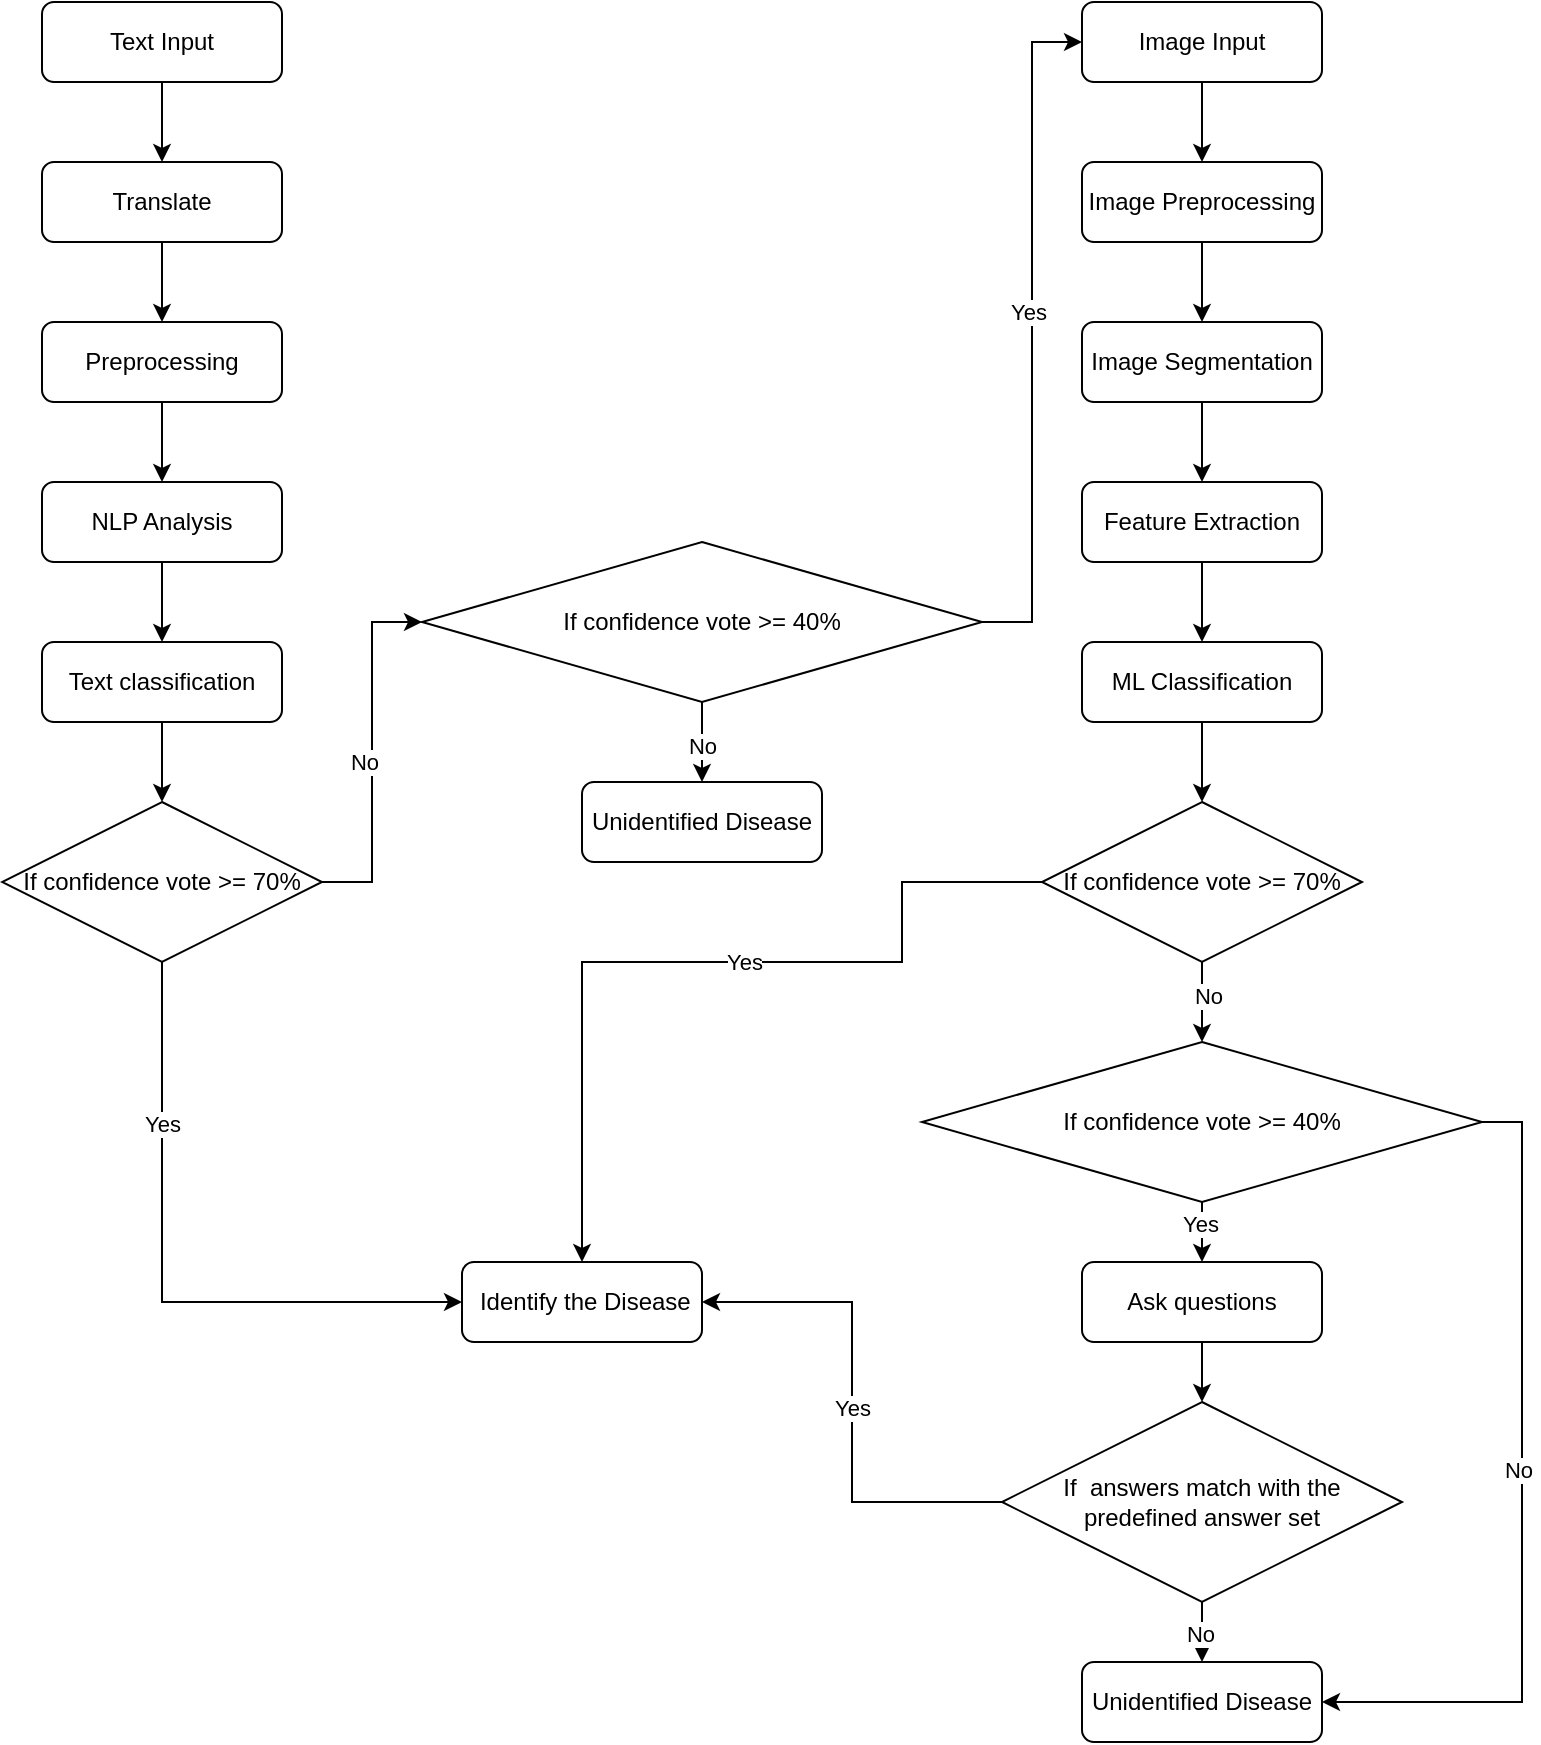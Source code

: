 <mxfile version="28.0.6" pages="3">
  <diagram id="C5RBs43oDa-KdzZeNtuy" name="Page-1">
    <mxGraphModel dx="1042" dy="535" grid="1" gridSize="10" guides="1" tooltips="1" connect="1" arrows="1" fold="1" page="1" pageScale="1" pageWidth="827" pageHeight="1169" math="0" shadow="0">
      <root>
        <mxCell id="WIyWlLk6GJQsqaUBKTNV-0" />
        <mxCell id="WIyWlLk6GJQsqaUBKTNV-1" parent="WIyWlLk6GJQsqaUBKTNV-0" />
        <mxCell id="y5q8pNPmptv7JC56ZKwA-35" style="edgeStyle=orthogonalEdgeStyle;rounded=0;orthogonalLoop=1;jettySize=auto;html=1;exitX=0.5;exitY=1;exitDx=0;exitDy=0;entryX=0.5;entryY=0;entryDx=0;entryDy=0;" parent="WIyWlLk6GJQsqaUBKTNV-1" source="y5q8pNPmptv7JC56ZKwA-0" target="y5q8pNPmptv7JC56ZKwA-2" edge="1">
          <mxGeometry relative="1" as="geometry" />
        </mxCell>
        <mxCell id="y5q8pNPmptv7JC56ZKwA-0" value="Text Input" style="rounded=1;whiteSpace=wrap;html=1;" parent="WIyWlLk6GJQsqaUBKTNV-1" vertex="1">
          <mxGeometry x="40" y="164" width="120" height="40" as="geometry" />
        </mxCell>
        <mxCell id="y5q8pNPmptv7JC56ZKwA-30" style="edgeStyle=orthogonalEdgeStyle;rounded=0;orthogonalLoop=1;jettySize=auto;html=1;entryX=0.5;entryY=0;entryDx=0;entryDy=0;" parent="WIyWlLk6GJQsqaUBKTNV-1" source="y5q8pNPmptv7JC56ZKwA-1" target="y5q8pNPmptv7JC56ZKwA-6" edge="1">
          <mxGeometry relative="1" as="geometry" />
        </mxCell>
        <mxCell id="y5q8pNPmptv7JC56ZKwA-1" value="Image Input" style="rounded=1;whiteSpace=wrap;html=1;" parent="WIyWlLk6GJQsqaUBKTNV-1" vertex="1">
          <mxGeometry x="560" y="164" width="120" height="40" as="geometry" />
        </mxCell>
        <mxCell id="y5q8pNPmptv7JC56ZKwA-37" style="edgeStyle=orthogonalEdgeStyle;rounded=0;orthogonalLoop=1;jettySize=auto;html=1;exitX=0.5;exitY=1;exitDx=0;exitDy=0;entryX=0.5;entryY=0;entryDx=0;entryDy=0;" parent="WIyWlLk6GJQsqaUBKTNV-1" source="y5q8pNPmptv7JC56ZKwA-2" target="y5q8pNPmptv7JC56ZKwA-3" edge="1">
          <mxGeometry relative="1" as="geometry" />
        </mxCell>
        <mxCell id="y5q8pNPmptv7JC56ZKwA-2" value="Translate" style="rounded=1;whiteSpace=wrap;html=1;" parent="WIyWlLk6GJQsqaUBKTNV-1" vertex="1">
          <mxGeometry x="40" y="244" width="120" height="40" as="geometry" />
        </mxCell>
        <mxCell id="y5q8pNPmptv7JC56ZKwA-38" style="edgeStyle=orthogonalEdgeStyle;rounded=0;orthogonalLoop=1;jettySize=auto;html=1;exitX=0.5;exitY=1;exitDx=0;exitDy=0;entryX=0.5;entryY=0;entryDx=0;entryDy=0;" parent="WIyWlLk6GJQsqaUBKTNV-1" source="y5q8pNPmptv7JC56ZKwA-3" target="y5q8pNPmptv7JC56ZKwA-4" edge="1">
          <mxGeometry relative="1" as="geometry" />
        </mxCell>
        <mxCell id="y5q8pNPmptv7JC56ZKwA-3" value="Preprocessing" style="rounded=1;whiteSpace=wrap;html=1;" parent="WIyWlLk6GJQsqaUBKTNV-1" vertex="1">
          <mxGeometry x="40" y="324" width="120" height="40" as="geometry" />
        </mxCell>
        <mxCell id="y5q8pNPmptv7JC56ZKwA-39" style="edgeStyle=orthogonalEdgeStyle;rounded=0;orthogonalLoop=1;jettySize=auto;html=1;exitX=0.5;exitY=1;exitDx=0;exitDy=0;entryX=0.5;entryY=0;entryDx=0;entryDy=0;" parent="WIyWlLk6GJQsqaUBKTNV-1" source="y5q8pNPmptv7JC56ZKwA-4" target="y5q8pNPmptv7JC56ZKwA-5" edge="1">
          <mxGeometry relative="1" as="geometry" />
        </mxCell>
        <mxCell id="y5q8pNPmptv7JC56ZKwA-4" value="NLP Analysis" style="rounded=1;whiteSpace=wrap;html=1;" parent="WIyWlLk6GJQsqaUBKTNV-1" vertex="1">
          <mxGeometry x="40" y="404" width="120" height="40" as="geometry" />
        </mxCell>
        <mxCell id="y5q8pNPmptv7JC56ZKwA-40" style="edgeStyle=orthogonalEdgeStyle;rounded=0;orthogonalLoop=1;jettySize=auto;html=1;exitX=0.5;exitY=1;exitDx=0;exitDy=0;entryX=0.5;entryY=0;entryDx=0;entryDy=0;" parent="WIyWlLk6GJQsqaUBKTNV-1" source="y5q8pNPmptv7JC56ZKwA-5" target="y5q8pNPmptv7JC56ZKwA-10" edge="1">
          <mxGeometry relative="1" as="geometry" />
        </mxCell>
        <mxCell id="y5q8pNPmptv7JC56ZKwA-5" value="Text classification" style="rounded=1;whiteSpace=wrap;html=1;" parent="WIyWlLk6GJQsqaUBKTNV-1" vertex="1">
          <mxGeometry x="40" y="484" width="120" height="40" as="geometry" />
        </mxCell>
        <mxCell id="y5q8pNPmptv7JC56ZKwA-31" style="edgeStyle=orthogonalEdgeStyle;rounded=0;orthogonalLoop=1;jettySize=auto;html=1;exitX=0.5;exitY=1;exitDx=0;exitDy=0;entryX=0.5;entryY=0;entryDx=0;entryDy=0;" parent="WIyWlLk6GJQsqaUBKTNV-1" source="y5q8pNPmptv7JC56ZKwA-6" target="y5q8pNPmptv7JC56ZKwA-7" edge="1">
          <mxGeometry relative="1" as="geometry" />
        </mxCell>
        <mxCell id="y5q8pNPmptv7JC56ZKwA-6" value="Image Preprocessing" style="rounded=1;whiteSpace=wrap;html=1;" parent="WIyWlLk6GJQsqaUBKTNV-1" vertex="1">
          <mxGeometry x="560" y="244" width="120" height="40" as="geometry" />
        </mxCell>
        <mxCell id="y5q8pNPmptv7JC56ZKwA-32" style="edgeStyle=orthogonalEdgeStyle;rounded=0;orthogonalLoop=1;jettySize=auto;html=1;exitX=0.5;exitY=1;exitDx=0;exitDy=0;entryX=0.5;entryY=0;entryDx=0;entryDy=0;" parent="WIyWlLk6GJQsqaUBKTNV-1" source="y5q8pNPmptv7JC56ZKwA-7" target="y5q8pNPmptv7JC56ZKwA-8" edge="1">
          <mxGeometry relative="1" as="geometry" />
        </mxCell>
        <mxCell id="y5q8pNPmptv7JC56ZKwA-7" value="Image Segmentation" style="rounded=1;whiteSpace=wrap;html=1;" parent="WIyWlLk6GJQsqaUBKTNV-1" vertex="1">
          <mxGeometry x="560" y="324" width="120" height="40" as="geometry" />
        </mxCell>
        <mxCell id="y5q8pNPmptv7JC56ZKwA-33" style="edgeStyle=orthogonalEdgeStyle;rounded=0;orthogonalLoop=1;jettySize=auto;html=1;exitX=0.5;exitY=1;exitDx=0;exitDy=0;entryX=0.5;entryY=0;entryDx=0;entryDy=0;" parent="WIyWlLk6GJQsqaUBKTNV-1" source="y5q8pNPmptv7JC56ZKwA-8" target="y5q8pNPmptv7JC56ZKwA-9" edge="1">
          <mxGeometry relative="1" as="geometry" />
        </mxCell>
        <mxCell id="y5q8pNPmptv7JC56ZKwA-8" value="Feature Extraction" style="rounded=1;whiteSpace=wrap;html=1;" parent="WIyWlLk6GJQsqaUBKTNV-1" vertex="1">
          <mxGeometry x="560" y="404" width="120" height="40" as="geometry" />
        </mxCell>
        <mxCell id="y5q8pNPmptv7JC56ZKwA-34" style="edgeStyle=orthogonalEdgeStyle;rounded=0;orthogonalLoop=1;jettySize=auto;html=1;exitX=0.5;exitY=1;exitDx=0;exitDy=0;entryX=0.5;entryY=0;entryDx=0;entryDy=0;" parent="WIyWlLk6GJQsqaUBKTNV-1" source="y5q8pNPmptv7JC56ZKwA-9" target="y5q8pNPmptv7JC56ZKwA-11" edge="1">
          <mxGeometry relative="1" as="geometry" />
        </mxCell>
        <mxCell id="y5q8pNPmptv7JC56ZKwA-9" value="ML Classification" style="rounded=1;whiteSpace=wrap;html=1;" parent="WIyWlLk6GJQsqaUBKTNV-1" vertex="1">
          <mxGeometry x="560" y="484" width="120" height="40" as="geometry" />
        </mxCell>
        <mxCell id="y5q8pNPmptv7JC56ZKwA-12" style="edgeStyle=orthogonalEdgeStyle;rounded=0;orthogonalLoop=1;jettySize=auto;html=1;exitX=1;exitY=0.5;exitDx=0;exitDy=0;entryX=0;entryY=0.5;entryDx=0;entryDy=0;" parent="WIyWlLk6GJQsqaUBKTNV-1" source="ZuULKTglDI3grQf-_IlP-4" target="y5q8pNPmptv7JC56ZKwA-1" edge="1">
          <mxGeometry relative="1" as="geometry" />
        </mxCell>
        <mxCell id="ZuULKTglDI3grQf-_IlP-9" value="Yes" style="edgeLabel;html=1;align=center;verticalAlign=middle;resizable=0;points=[];" parent="y5q8pNPmptv7JC56ZKwA-12" vertex="1" connectable="0">
          <mxGeometry x="0.058" y="2" relative="1" as="geometry">
            <mxPoint as="offset" />
          </mxGeometry>
        </mxCell>
        <mxCell id="y5q8pNPmptv7JC56ZKwA-18" style="edgeStyle=orthogonalEdgeStyle;rounded=0;orthogonalLoop=1;jettySize=auto;html=1;exitX=0.5;exitY=1;exitDx=0;exitDy=0;entryX=0;entryY=0.5;entryDx=0;entryDy=0;" parent="WIyWlLk6GJQsqaUBKTNV-1" source="y5q8pNPmptv7JC56ZKwA-10" target="y5q8pNPmptv7JC56ZKwA-17" edge="1">
          <mxGeometry relative="1" as="geometry" />
        </mxCell>
        <mxCell id="JbevBoFmZbyHbHxuE_tA-0" value="Yes" style="edgeLabel;html=1;align=center;verticalAlign=middle;resizable=0;points=[];" parent="y5q8pNPmptv7JC56ZKwA-18" vertex="1" connectable="0">
          <mxGeometry x="-0.54" y="3" relative="1" as="geometry">
            <mxPoint x="-3" y="7" as="offset" />
          </mxGeometry>
        </mxCell>
        <mxCell id="y5q8pNPmptv7JC56ZKwA-10" value="If confidence vote &amp;gt;= 70%" style="rhombus;whiteSpace=wrap;html=1;" parent="WIyWlLk6GJQsqaUBKTNV-1" vertex="1">
          <mxGeometry x="20" y="564" width="160" height="80" as="geometry" />
        </mxCell>
        <mxCell id="y5q8pNPmptv7JC56ZKwA-22" style="edgeStyle=orthogonalEdgeStyle;rounded=0;orthogonalLoop=1;jettySize=auto;html=1;exitX=0;exitY=0.5;exitDx=0;exitDy=0;entryX=0.5;entryY=0;entryDx=0;entryDy=0;" parent="WIyWlLk6GJQsqaUBKTNV-1" source="y5q8pNPmptv7JC56ZKwA-11" target="y5q8pNPmptv7JC56ZKwA-17" edge="1">
          <mxGeometry relative="1" as="geometry">
            <Array as="points">
              <mxPoint x="470" y="604" />
              <mxPoint x="470" y="644" />
              <mxPoint x="310" y="644" />
            </Array>
          </mxGeometry>
        </mxCell>
        <mxCell id="y5q8pNPmptv7JC56ZKwA-23" value="Yes" style="edgeLabel;html=1;align=center;verticalAlign=middle;resizable=0;points=[];" parent="y5q8pNPmptv7JC56ZKwA-22" vertex="1" connectable="0">
          <mxGeometry x="-0.099" relative="1" as="geometry">
            <mxPoint as="offset" />
          </mxGeometry>
        </mxCell>
        <mxCell id="y5q8pNPmptv7JC56ZKwA-24" style="edgeStyle=orthogonalEdgeStyle;rounded=0;orthogonalLoop=1;jettySize=auto;html=1;exitX=0.5;exitY=1;exitDx=0;exitDy=0;entryX=0.5;entryY=0;entryDx=0;entryDy=0;" parent="WIyWlLk6GJQsqaUBKTNV-1" source="ZuULKTglDI3grQf-_IlP-0" target="y5q8pNPmptv7JC56ZKwA-14" edge="1">
          <mxGeometry relative="1" as="geometry" />
        </mxCell>
        <mxCell id="ZuULKTglDI3grQf-_IlP-3" value="Yes" style="edgeLabel;html=1;align=center;verticalAlign=middle;resizable=0;points=[];" parent="y5q8pNPmptv7JC56ZKwA-24" vertex="1" connectable="0">
          <mxGeometry x="-0.278" y="-1" relative="1" as="geometry">
            <mxPoint as="offset" />
          </mxGeometry>
        </mxCell>
        <mxCell id="y5q8pNPmptv7JC56ZKwA-11" value="If confidence vote &amp;gt;= 70%" style="rhombus;whiteSpace=wrap;html=1;" parent="WIyWlLk6GJQsqaUBKTNV-1" vertex="1">
          <mxGeometry x="540" y="564" width="160" height="80" as="geometry" />
        </mxCell>
        <mxCell id="y5q8pNPmptv7JC56ZKwA-26" style="edgeStyle=orthogonalEdgeStyle;rounded=0;orthogonalLoop=1;jettySize=auto;html=1;exitX=0.5;exitY=1;exitDx=0;exitDy=0;entryX=0.5;entryY=0;entryDx=0;entryDy=0;" parent="WIyWlLk6GJQsqaUBKTNV-1" source="y5q8pNPmptv7JC56ZKwA-14" target="y5q8pNPmptv7JC56ZKwA-15" edge="1">
          <mxGeometry relative="1" as="geometry" />
        </mxCell>
        <mxCell id="y5q8pNPmptv7JC56ZKwA-14" value="Ask questions" style="rounded=1;whiteSpace=wrap;html=1;" parent="WIyWlLk6GJQsqaUBKTNV-1" vertex="1">
          <mxGeometry x="560" y="794" width="120" height="40" as="geometry" />
        </mxCell>
        <mxCell id="y5q8pNPmptv7JC56ZKwA-20" style="edgeStyle=orthogonalEdgeStyle;rounded=0;orthogonalLoop=1;jettySize=auto;html=1;entryX=1;entryY=0.5;entryDx=0;entryDy=0;" parent="WIyWlLk6GJQsqaUBKTNV-1" source="y5q8pNPmptv7JC56ZKwA-15" target="y5q8pNPmptv7JC56ZKwA-17" edge="1">
          <mxGeometry relative="1" as="geometry" />
        </mxCell>
        <mxCell id="y5q8pNPmptv7JC56ZKwA-21" value="Yes" style="edgeLabel;html=1;align=center;verticalAlign=middle;resizable=0;points=[];" parent="y5q8pNPmptv7JC56ZKwA-20" vertex="1" connectable="0">
          <mxGeometry x="-0.023" relative="1" as="geometry">
            <mxPoint as="offset" />
          </mxGeometry>
        </mxCell>
        <mxCell id="y5q8pNPmptv7JC56ZKwA-28" style="edgeStyle=orthogonalEdgeStyle;rounded=0;orthogonalLoop=1;jettySize=auto;html=1;exitX=0.5;exitY=1;exitDx=0;exitDy=0;entryX=0.5;entryY=0;entryDx=0;entryDy=0;" parent="WIyWlLk6GJQsqaUBKTNV-1" source="y5q8pNPmptv7JC56ZKwA-15" target="y5q8pNPmptv7JC56ZKwA-16" edge="1">
          <mxGeometry relative="1" as="geometry" />
        </mxCell>
        <mxCell id="y5q8pNPmptv7JC56ZKwA-29" value="No" style="edgeLabel;html=1;align=center;verticalAlign=middle;resizable=0;points=[];" parent="y5q8pNPmptv7JC56ZKwA-28" vertex="1" connectable="0">
          <mxGeometry x="0.03" y="-1" relative="1" as="geometry">
            <mxPoint as="offset" />
          </mxGeometry>
        </mxCell>
        <mxCell id="y5q8pNPmptv7JC56ZKwA-15" value="If&amp;nbsp; answers match with the predefined answer set" style="rhombus;whiteSpace=wrap;html=1;" parent="WIyWlLk6GJQsqaUBKTNV-1" vertex="1">
          <mxGeometry x="520" y="864" width="200" height="100" as="geometry" />
        </mxCell>
        <mxCell id="y5q8pNPmptv7JC56ZKwA-16" value="Unidentified Disease" style="rounded=1;whiteSpace=wrap;html=1;" parent="WIyWlLk6GJQsqaUBKTNV-1" vertex="1">
          <mxGeometry x="560" y="994" width="120" height="40" as="geometry" />
        </mxCell>
        <mxCell id="y5q8pNPmptv7JC56ZKwA-17" value="&amp;nbsp;Identify the Disease" style="rounded=1;whiteSpace=wrap;html=1;" parent="WIyWlLk6GJQsqaUBKTNV-1" vertex="1">
          <mxGeometry x="250" y="794" width="120" height="40" as="geometry" />
        </mxCell>
        <mxCell id="ZuULKTglDI3grQf-_IlP-1" value="" style="edgeStyle=orthogonalEdgeStyle;rounded=0;orthogonalLoop=1;jettySize=auto;html=1;exitX=0.5;exitY=1;exitDx=0;exitDy=0;entryX=0.5;entryY=0;entryDx=0;entryDy=0;" parent="WIyWlLk6GJQsqaUBKTNV-1" source="y5q8pNPmptv7JC56ZKwA-11" target="ZuULKTglDI3grQf-_IlP-0" edge="1">
          <mxGeometry relative="1" as="geometry">
            <mxPoint x="620" y="644" as="sourcePoint" />
            <mxPoint x="620" y="794" as="targetPoint" />
          </mxGeometry>
        </mxCell>
        <mxCell id="ZuULKTglDI3grQf-_IlP-2" value="No" style="edgeLabel;html=1;align=center;verticalAlign=middle;resizable=0;points=[];" parent="ZuULKTglDI3grQf-_IlP-1" vertex="1" connectable="0">
          <mxGeometry x="-0.17" y="3" relative="1" as="geometry">
            <mxPoint as="offset" />
          </mxGeometry>
        </mxCell>
        <mxCell id="ZuULKTglDI3grQf-_IlP-12" style="edgeStyle=orthogonalEdgeStyle;rounded=0;orthogonalLoop=1;jettySize=auto;html=1;entryX=1;entryY=0.5;entryDx=0;entryDy=0;exitX=1;exitY=0.5;exitDx=0;exitDy=0;" parent="WIyWlLk6GJQsqaUBKTNV-1" source="ZuULKTglDI3grQf-_IlP-0" target="y5q8pNPmptv7JC56ZKwA-16" edge="1">
          <mxGeometry relative="1" as="geometry" />
        </mxCell>
        <mxCell id="ZuULKTglDI3grQf-_IlP-13" value="No" style="edgeLabel;html=1;align=center;verticalAlign=middle;resizable=0;points=[];" parent="ZuULKTglDI3grQf-_IlP-12" vertex="1" connectable="0">
          <mxGeometry x="-0.057" y="-2" relative="1" as="geometry">
            <mxPoint as="offset" />
          </mxGeometry>
        </mxCell>
        <mxCell id="ZuULKTglDI3grQf-_IlP-0" value="If&amp;nbsp;&lt;span style=&quot;background-color: transparent; color: light-dark(rgb(0, 0, 0), rgb(255, 255, 255));&quot;&gt;confidence vote &amp;gt;= 40%&lt;/span&gt;" style="rhombus;whiteSpace=wrap;html=1;" parent="WIyWlLk6GJQsqaUBKTNV-1" vertex="1">
          <mxGeometry x="480" y="684" width="280" height="80" as="geometry" />
        </mxCell>
        <mxCell id="ZuULKTglDI3grQf-_IlP-7" value="" style="edgeStyle=orthogonalEdgeStyle;rounded=0;orthogonalLoop=1;jettySize=auto;html=1;exitX=1;exitY=0.5;exitDx=0;exitDy=0;entryX=0;entryY=0.5;entryDx=0;entryDy=0;" parent="WIyWlLk6GJQsqaUBKTNV-1" source="y5q8pNPmptv7JC56ZKwA-10" target="ZuULKTglDI3grQf-_IlP-4" edge="1">
          <mxGeometry relative="1" as="geometry">
            <mxPoint x="180" y="604" as="sourcePoint" />
            <mxPoint x="560" y="184" as="targetPoint" />
          </mxGeometry>
        </mxCell>
        <mxCell id="ZuULKTglDI3grQf-_IlP-8" value="No" style="edgeLabel;html=1;align=center;verticalAlign=middle;resizable=0;points=[];" parent="ZuULKTglDI3grQf-_IlP-7" vertex="1" connectable="0">
          <mxGeometry x="-0.049" y="4" relative="1" as="geometry">
            <mxPoint as="offset" />
          </mxGeometry>
        </mxCell>
        <mxCell id="ZuULKTglDI3grQf-_IlP-15" value="" style="edgeStyle=orthogonalEdgeStyle;rounded=0;orthogonalLoop=1;jettySize=auto;html=1;" parent="WIyWlLk6GJQsqaUBKTNV-1" source="ZuULKTglDI3grQf-_IlP-4" target="ZuULKTglDI3grQf-_IlP-14" edge="1">
          <mxGeometry relative="1" as="geometry" />
        </mxCell>
        <mxCell id="ZuULKTglDI3grQf-_IlP-16" value="No" style="edgeLabel;html=1;align=center;verticalAlign=middle;resizable=0;points=[];" parent="ZuULKTglDI3grQf-_IlP-15" vertex="1" connectable="0">
          <mxGeometry x="0.087" relative="1" as="geometry">
            <mxPoint as="offset" />
          </mxGeometry>
        </mxCell>
        <mxCell id="ZuULKTglDI3grQf-_IlP-4" value="&lt;div&gt;If confidence vote &amp;gt;= 40%&lt;/div&gt;" style="rhombus;whiteSpace=wrap;html=1;" parent="WIyWlLk6GJQsqaUBKTNV-1" vertex="1">
          <mxGeometry x="230" y="434" width="280" height="80" as="geometry" />
        </mxCell>
        <mxCell id="ZuULKTglDI3grQf-_IlP-14" value="Unidentified Disease" style="rounded=1;whiteSpace=wrap;html=1;" parent="WIyWlLk6GJQsqaUBKTNV-1" vertex="1">
          <mxGeometry x="310" y="554" width="120" height="40" as="geometry" />
        </mxCell>
      </root>
    </mxGraphModel>
  </diagram>
  <diagram id="jIfsd-XmVcTPJu_PYzyj" name="Page-2">
    <mxGraphModel dx="1909" dy="964" grid="1" gridSize="10" guides="1" tooltips="1" connect="1" arrows="1" fold="1" page="1" pageScale="1" pageWidth="850" pageHeight="1100" math="0" shadow="0">
      <root>
        <mxCell id="0" />
        <mxCell id="1" parent="0" />
        <mxCell id="3YsaHALgN6p-ufSyFKaW-4" value="Image Input" style="rounded=1;whiteSpace=wrap;html=1;" vertex="1" parent="1">
          <mxGeometry x="280" y="460" width="120" height="40" as="geometry" />
        </mxCell>
        <mxCell id="3YsaHALgN6p-ufSyFKaW-7" style="edgeStyle=orthogonalEdgeStyle;rounded=0;orthogonalLoop=1;jettySize=auto;html=1;exitX=0.5;exitY=1;exitDx=0;exitDy=0;entryX=0.5;entryY=0;entryDx=0;entryDy=0;" edge="1" parent="1" source="3YsaHALgN6p-ufSyFKaW-8" target="3YsaHALgN6p-ufSyFKaW-10">
          <mxGeometry relative="1" as="geometry" />
        </mxCell>
        <mxCell id="3YsaHALgN6p-ufSyFKaW-8" value="Preprocessing" style="rounded=1;whiteSpace=wrap;html=1;" vertex="1" parent="1">
          <mxGeometry x="40" y="200" width="120" height="40" as="geometry" />
        </mxCell>
        <mxCell id="3YsaHALgN6p-ufSyFKaW-9" style="edgeStyle=orthogonalEdgeStyle;rounded=0;orthogonalLoop=1;jettySize=auto;html=1;exitX=0.5;exitY=1;exitDx=0;exitDy=0;entryX=0.5;entryY=0;entryDx=0;entryDy=0;" edge="1" parent="1" source="3YsaHALgN6p-ufSyFKaW-10" target="3YsaHALgN6p-ufSyFKaW-12">
          <mxGeometry relative="1" as="geometry" />
        </mxCell>
        <mxCell id="3YsaHALgN6p-ufSyFKaW-10" value="NLP Analysis" style="rounded=1;whiteSpace=wrap;html=1;" vertex="1" parent="1">
          <mxGeometry x="40" y="280" width="120" height="40" as="geometry" />
        </mxCell>
        <mxCell id="3YsaHALgN6p-ufSyFKaW-11" style="edgeStyle=orthogonalEdgeStyle;rounded=0;orthogonalLoop=1;jettySize=auto;html=1;exitX=0.5;exitY=1;exitDx=0;exitDy=0;entryX=0.5;entryY=0;entryDx=0;entryDy=0;" edge="1" parent="1" source="3YsaHALgN6p-ufSyFKaW-12" target="3YsaHALgN6p-ufSyFKaW-25">
          <mxGeometry relative="1" as="geometry" />
        </mxCell>
        <mxCell id="3YsaHALgN6p-ufSyFKaW-12" value="Text classification" style="rounded=1;whiteSpace=wrap;html=1;" vertex="1" parent="1">
          <mxGeometry x="40" y="360" width="120" height="40" as="geometry" />
        </mxCell>
        <mxCell id="3YsaHALgN6p-ufSyFKaW-21" style="edgeStyle=orthogonalEdgeStyle;rounded=0;orthogonalLoop=1;jettySize=auto;html=1;exitX=1;exitY=0.5;exitDx=0;exitDy=0;entryX=0;entryY=0.5;entryDx=0;entryDy=0;" edge="1" parent="1" source="3YsaHALgN6p-ufSyFKaW-25" target="3YsaHALgN6p-ufSyFKaW-4">
          <mxGeometry relative="1" as="geometry" />
        </mxCell>
        <mxCell id="3YsaHALgN6p-ufSyFKaW-22" value="No" style="edgeLabel;html=1;align=center;verticalAlign=middle;resizable=0;points=[];" vertex="1" connectable="0" parent="3YsaHALgN6p-ufSyFKaW-21">
          <mxGeometry x="-0.049" y="4" relative="1" as="geometry">
            <mxPoint as="offset" />
          </mxGeometry>
        </mxCell>
        <mxCell id="3YsaHALgN6p-ufSyFKaW-23" style="edgeStyle=orthogonalEdgeStyle;rounded=0;orthogonalLoop=1;jettySize=auto;html=1;exitX=0.5;exitY=1;exitDx=0;exitDy=0;entryX=0.5;entryY=0;entryDx=0;entryDy=0;" edge="1" parent="1" source="3YsaHALgN6p-ufSyFKaW-25" target="3YsaHALgN6p-ufSyFKaW-39">
          <mxGeometry relative="1" as="geometry">
            <Array as="points">
              <mxPoint x="100" y="650" />
            </Array>
          </mxGeometry>
        </mxCell>
        <mxCell id="3YsaHALgN6p-ufSyFKaW-24" value="Yes" style="edgeLabel;html=1;align=center;verticalAlign=middle;resizable=0;points=[];" vertex="1" connectable="0" parent="3YsaHALgN6p-ufSyFKaW-23">
          <mxGeometry x="-0.39" y="-1" relative="1" as="geometry">
            <mxPoint as="offset" />
          </mxGeometry>
        </mxCell>
        <mxCell id="3YsaHALgN6p-ufSyFKaW-25" value="If confidence vote &amp;gt;= 80%" style="rhombus;whiteSpace=wrap;html=1;" vertex="1" parent="1">
          <mxGeometry x="20" y="440" width="160" height="80" as="geometry" />
        </mxCell>
        <mxCell id="3YsaHALgN6p-ufSyFKaW-39" value="&amp;nbsp;Identify the Disease" style="rounded=1;whiteSpace=wrap;html=1;" vertex="1" parent="1">
          <mxGeometry x="40" y="610" width="120" height="40" as="geometry" />
        </mxCell>
      </root>
    </mxGraphModel>
  </diagram>
  <diagram id="_3Y-Uxf9UkjY0EYdRpAw" name="Page-3">
    <mxGraphModel dx="1750" dy="883" grid="1" gridSize="10" guides="1" tooltips="1" connect="1" arrows="1" fold="1" page="1" pageScale="1" pageWidth="850" pageHeight="1100" math="0" shadow="0">
      <root>
        <mxCell id="0" />
        <mxCell id="1" parent="0" />
        <mxCell id="GQU26AMNWaoaGvQB9NNw-3" style="edgeStyle=orthogonalEdgeStyle;rounded=0;orthogonalLoop=1;jettySize=auto;html=1;entryX=0.5;entryY=0;entryDx=0;entryDy=0;" edge="1" parent="1" source="GQU26AMNWaoaGvQB9NNw-4" target="GQU26AMNWaoaGvQB9NNw-14">
          <mxGeometry relative="1" as="geometry" />
        </mxCell>
        <mxCell id="GQU26AMNWaoaGvQB9NNw-4" value="Image Input" style="rounded=1;whiteSpace=wrap;html=1;" vertex="1" parent="1">
          <mxGeometry x="458" y="40" width="120" height="40" as="geometry" />
        </mxCell>
        <mxCell id="GQU26AMNWaoaGvQB9NNw-13" style="edgeStyle=orthogonalEdgeStyle;rounded=0;orthogonalLoop=1;jettySize=auto;html=1;exitX=0.5;exitY=1;exitDx=0;exitDy=0;entryX=0.5;entryY=0;entryDx=0;entryDy=0;" edge="1" parent="1" source="GQU26AMNWaoaGvQB9NNw-14" target="GQU26AMNWaoaGvQB9NNw-16">
          <mxGeometry relative="1" as="geometry" />
        </mxCell>
        <mxCell id="GQU26AMNWaoaGvQB9NNw-14" value="Image Preprocessing" style="rounded=1;whiteSpace=wrap;html=1;" vertex="1" parent="1">
          <mxGeometry x="458" y="120" width="120" height="40" as="geometry" />
        </mxCell>
        <mxCell id="GQU26AMNWaoaGvQB9NNw-15" style="edgeStyle=orthogonalEdgeStyle;rounded=0;orthogonalLoop=1;jettySize=auto;html=1;exitX=0.5;exitY=1;exitDx=0;exitDy=0;entryX=0.5;entryY=0;entryDx=0;entryDy=0;" edge="1" parent="1" source="GQU26AMNWaoaGvQB9NNw-16" target="GQU26AMNWaoaGvQB9NNw-18">
          <mxGeometry relative="1" as="geometry" />
        </mxCell>
        <mxCell id="GQU26AMNWaoaGvQB9NNw-16" value="Image Segmentation" style="rounded=1;whiteSpace=wrap;html=1;" vertex="1" parent="1">
          <mxGeometry x="458" y="200" width="120" height="40" as="geometry" />
        </mxCell>
        <mxCell id="GQU26AMNWaoaGvQB9NNw-17" style="edgeStyle=orthogonalEdgeStyle;rounded=0;orthogonalLoop=1;jettySize=auto;html=1;exitX=0.5;exitY=1;exitDx=0;exitDy=0;entryX=0.5;entryY=0;entryDx=0;entryDy=0;" edge="1" parent="1" source="GQU26AMNWaoaGvQB9NNw-18" target="GQU26AMNWaoaGvQB9NNw-20">
          <mxGeometry relative="1" as="geometry" />
        </mxCell>
        <mxCell id="GQU26AMNWaoaGvQB9NNw-18" value="Feature Extraction" style="rounded=1;whiteSpace=wrap;html=1;" vertex="1" parent="1">
          <mxGeometry x="458" y="280" width="120" height="40" as="geometry" />
        </mxCell>
        <mxCell id="GQU26AMNWaoaGvQB9NNw-19" style="edgeStyle=orthogonalEdgeStyle;rounded=0;orthogonalLoop=1;jettySize=auto;html=1;exitX=0.5;exitY=1;exitDx=0;exitDy=0;entryX=0.5;entryY=0;entryDx=0;entryDy=0;" edge="1" parent="1" source="GQU26AMNWaoaGvQB9NNw-20" target="GQU26AMNWaoaGvQB9NNw-30">
          <mxGeometry relative="1" as="geometry" />
        </mxCell>
        <mxCell id="GQU26AMNWaoaGvQB9NNw-20" value="ML Classification" style="rounded=1;whiteSpace=wrap;html=1;" vertex="1" parent="1">
          <mxGeometry x="458" y="360" width="120" height="40" as="geometry" />
        </mxCell>
        <mxCell id="GQU26AMNWaoaGvQB9NNw-26" style="edgeStyle=orthogonalEdgeStyle;rounded=0;orthogonalLoop=1;jettySize=auto;html=1;exitX=0;exitY=0.5;exitDx=0;exitDy=0;entryX=1;entryY=0.5;entryDx=0;entryDy=0;" edge="1" parent="1" source="GQU26AMNWaoaGvQB9NNw-30" target="GQU26AMNWaoaGvQB9NNw-39">
          <mxGeometry relative="1" as="geometry">
            <Array as="points">
              <mxPoint x="348" y="480" />
              <mxPoint x="348" y="320" />
            </Array>
          </mxGeometry>
        </mxCell>
        <mxCell id="GQU26AMNWaoaGvQB9NNw-27" value="Yes" style="edgeLabel;html=1;align=center;verticalAlign=middle;resizable=0;points=[];" vertex="1" connectable="0" parent="GQU26AMNWaoaGvQB9NNw-26">
          <mxGeometry x="-0.099" relative="1" as="geometry">
            <mxPoint as="offset" />
          </mxGeometry>
        </mxCell>
        <mxCell id="GQU26AMNWaoaGvQB9NNw-28" style="edgeStyle=orthogonalEdgeStyle;rounded=0;orthogonalLoop=1;jettySize=auto;html=1;exitX=0.5;exitY=1;exitDx=0;exitDy=0;entryX=0.5;entryY=0;entryDx=0;entryDy=0;" edge="1" parent="1" source="GQU26AMNWaoaGvQB9NNw-30" target="GQU26AMNWaoaGvQB9NNw-32">
          <mxGeometry relative="1" as="geometry" />
        </mxCell>
        <mxCell id="GQU26AMNWaoaGvQB9NNw-29" value="No" style="edgeLabel;html=1;align=center;verticalAlign=middle;resizable=0;points=[];" vertex="1" connectable="0" parent="GQU26AMNWaoaGvQB9NNw-28">
          <mxGeometry x="-0.17" y="3" relative="1" as="geometry">
            <mxPoint as="offset" />
          </mxGeometry>
        </mxCell>
        <mxCell id="GQU26AMNWaoaGvQB9NNw-30" value="If confidence vote &amp;gt;= 80%" style="rhombus;whiteSpace=wrap;html=1;" vertex="1" parent="1">
          <mxGeometry x="438" y="440" width="160" height="80" as="geometry" />
        </mxCell>
        <mxCell id="GQU26AMNWaoaGvQB9NNw-42" style="edgeStyle=orthogonalEdgeStyle;rounded=0;orthogonalLoop=1;jettySize=auto;html=1;exitX=0;exitY=0.5;exitDx=0;exitDy=0;entryX=1;entryY=0.5;entryDx=0;entryDy=0;" edge="1" parent="1" source="GQU26AMNWaoaGvQB9NNw-32" target="GQU26AMNWaoaGvQB9NNw-37">
          <mxGeometry relative="1" as="geometry" />
        </mxCell>
        <mxCell id="GQU26AMNWaoaGvQB9NNw-32" value="Ask four questions" style="rounded=1;whiteSpace=wrap;html=1;" vertex="1" parent="1">
          <mxGeometry x="458" y="560" width="120" height="40" as="geometry" />
        </mxCell>
        <mxCell id="GQU26AMNWaoaGvQB9NNw-33" style="edgeStyle=orthogonalEdgeStyle;rounded=0;orthogonalLoop=1;jettySize=auto;html=1;entryX=0.5;entryY=1;entryDx=0;entryDy=0;" edge="1" parent="1" source="GQU26AMNWaoaGvQB9NNw-37" target="GQU26AMNWaoaGvQB9NNw-39">
          <mxGeometry relative="1" as="geometry" />
        </mxCell>
        <mxCell id="GQU26AMNWaoaGvQB9NNw-34" value="Yes" style="edgeLabel;html=1;align=center;verticalAlign=middle;resizable=0;points=[];" vertex="1" connectable="0" parent="GQU26AMNWaoaGvQB9NNw-33">
          <mxGeometry x="-0.023" relative="1" as="geometry">
            <mxPoint as="offset" />
          </mxGeometry>
        </mxCell>
        <mxCell id="GQU26AMNWaoaGvQB9NNw-35" style="edgeStyle=orthogonalEdgeStyle;rounded=0;orthogonalLoop=1;jettySize=auto;html=1;exitX=0.5;exitY=1;exitDx=0;exitDy=0;entryX=0.5;entryY=0;entryDx=0;entryDy=0;" edge="1" parent="1" source="GQU26AMNWaoaGvQB9NNw-37" target="GQU26AMNWaoaGvQB9NNw-38">
          <mxGeometry relative="1" as="geometry" />
        </mxCell>
        <mxCell id="GQU26AMNWaoaGvQB9NNw-36" value="No" style="edgeLabel;html=1;align=center;verticalAlign=middle;resizable=0;points=[];" vertex="1" connectable="0" parent="GQU26AMNWaoaGvQB9NNw-35">
          <mxGeometry x="0.03" y="-1" relative="1" as="geometry">
            <mxPoint as="offset" />
          </mxGeometry>
        </mxCell>
        <mxCell id="GQU26AMNWaoaGvQB9NNw-37" value="If three or more answers match with the predefined answer set" style="rhombus;whiteSpace=wrap;html=1;" vertex="1" parent="1">
          <mxGeometry x="33" y="450" width="270" height="100" as="geometry" />
        </mxCell>
        <mxCell id="GQU26AMNWaoaGvQB9NNw-38" value="Unidentified Disease" style="rounded=1;whiteSpace=wrap;html=1;" vertex="1" parent="1">
          <mxGeometry x="108" y="610" width="120" height="40" as="geometry" />
        </mxCell>
        <mxCell id="GQU26AMNWaoaGvQB9NNw-39" value="&amp;nbsp;Identify the Disease" style="rounded=1;whiteSpace=wrap;html=1;" vertex="1" parent="1">
          <mxGeometry x="108" y="300" width="120" height="40" as="geometry" />
        </mxCell>
        <mxCell id="GQU26AMNWaoaGvQB9NNw-43" value="&lt;div style=&quot;&quot;&gt;&lt;span style=&quot;background-color: transparent; color: light-dark(rgb(0, 0, 0), rgb(255, 255, 255));&quot;&gt;1. Is there a spot present on the leaf?&lt;/span&gt;&lt;/div&gt;&lt;div style=&quot;&quot;&gt;&lt;span style=&quot;background-color: transparent; color: light-dark(rgb(0, 0, 0), rgb(255, 255, 255));&quot;&gt;2. Is the leaf showing signs of dryness?&lt;/span&gt;&lt;/div&gt;&lt;div style=&quot;&quot;&gt;&lt;span style=&quot;background-color: transparent; color: light-dark(rgb(0, 0, 0), rgb(255, 255, 255));&quot;&gt;3. Is the leaf wilting?&lt;/span&gt;&lt;/div&gt;&lt;div style=&quot;&quot;&gt;&lt;span style=&quot;background-color: transparent; color: light-dark(rgb(0, 0, 0), rgb(255, 255, 255));&quot;&gt;4. Is there stunted growth in the plant?&lt;/span&gt;&lt;/div&gt;" style="rounded=0;whiteSpace=wrap;html=1;align=left;" vertex="1" parent="1">
          <mxGeometry x="650" y="425" width="172" height="110" as="geometry" />
        </mxCell>
        <mxCell id="GQU26AMNWaoaGvQB9NNw-44" value="" style="shape=flexArrow;endArrow=classic;html=1;rounded=0;entryX=0;entryY=0.5;entryDx=0;entryDy=0;" edge="1" parent="1" target="GQU26AMNWaoaGvQB9NNw-43">
          <mxGeometry width="50" height="50" relative="1" as="geometry">
            <mxPoint x="598" y="480" as="sourcePoint" />
            <mxPoint x="648" y="430" as="targetPoint" />
          </mxGeometry>
        </mxCell>
      </root>
    </mxGraphModel>
  </diagram>
</mxfile>
